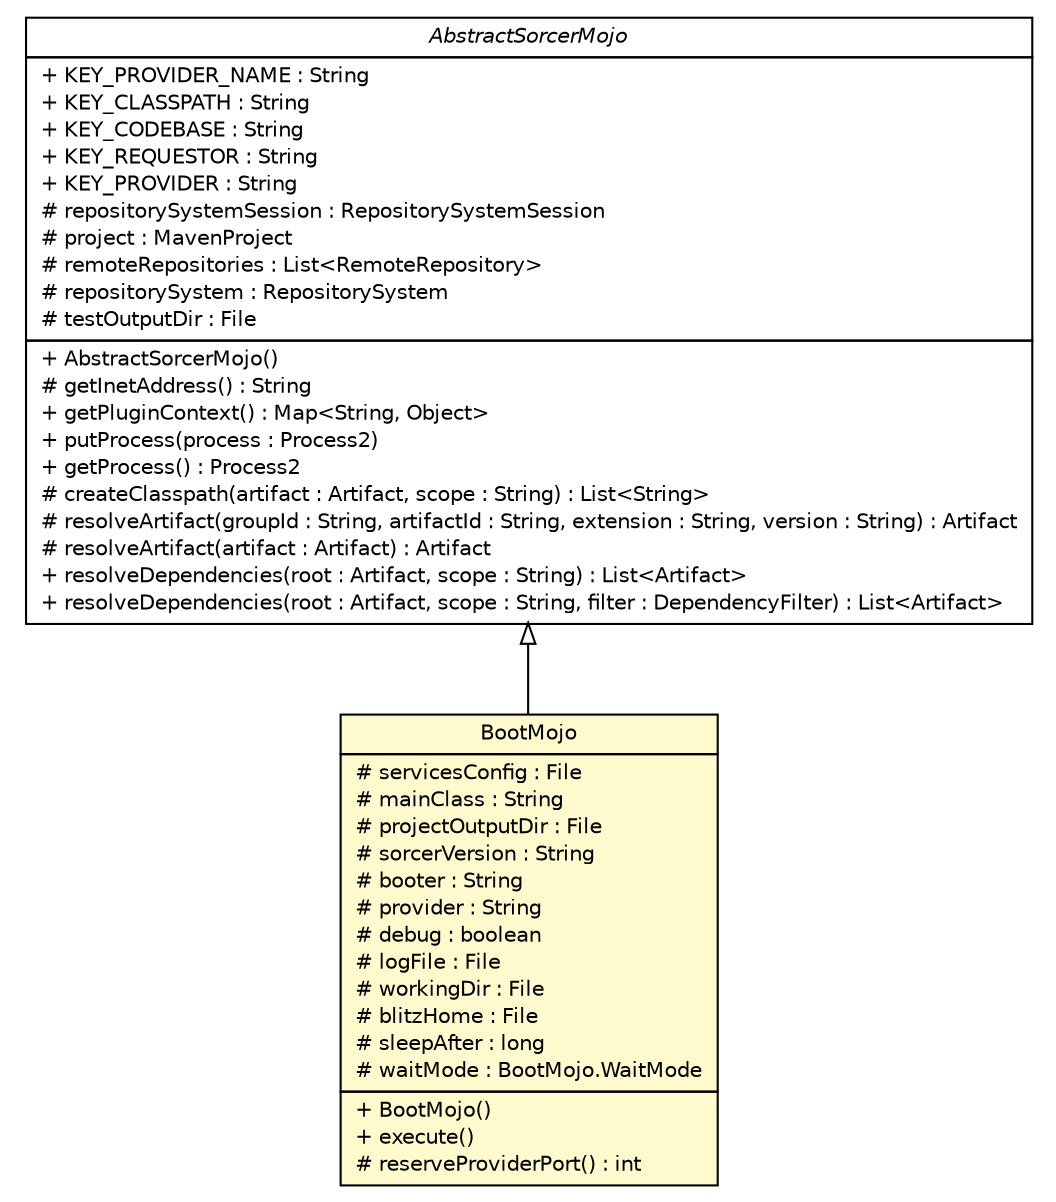 #!/usr/local/bin/dot
#
# Class diagram 
# Generated by UMLGraph version R5_6 (http://www.umlgraph.org/)
#

digraph G {
	edge [fontname="Helvetica",fontsize=10,labelfontname="Helvetica",labelfontsize=10];
	node [fontname="Helvetica",fontsize=10,shape=plaintext];
	nodesep=0.25;
	ranksep=0.5;
	// sorcer.maven.plugin.AbstractSorcerMojo
	c71890 [label=<<table title="sorcer.maven.plugin.AbstractSorcerMojo" border="0" cellborder="1" cellspacing="0" cellpadding="2" port="p" href="./AbstractSorcerMojo.html">
		<tr><td><table border="0" cellspacing="0" cellpadding="1">
<tr><td align="center" balign="center"><font face="Helvetica-Oblique"> AbstractSorcerMojo </font></td></tr>
		</table></td></tr>
		<tr><td><table border="0" cellspacing="0" cellpadding="1">
<tr><td align="left" balign="left"> + KEY_PROVIDER_NAME : String </td></tr>
<tr><td align="left" balign="left"> + KEY_CLASSPATH : String </td></tr>
<tr><td align="left" balign="left"> + KEY_CODEBASE : String </td></tr>
<tr><td align="left" balign="left"> + KEY_REQUESTOR : String </td></tr>
<tr><td align="left" balign="left"> + KEY_PROVIDER : String </td></tr>
<tr><td align="left" balign="left"> # repositorySystemSession : RepositorySystemSession </td></tr>
<tr><td align="left" balign="left"> # project : MavenProject </td></tr>
<tr><td align="left" balign="left"> # remoteRepositories : List&lt;RemoteRepository&gt; </td></tr>
<tr><td align="left" balign="left"> # repositorySystem : RepositorySystem </td></tr>
<tr><td align="left" balign="left"> # testOutputDir : File </td></tr>
		</table></td></tr>
		<tr><td><table border="0" cellspacing="0" cellpadding="1">
<tr><td align="left" balign="left"> + AbstractSorcerMojo() </td></tr>
<tr><td align="left" balign="left"> # getInetAddress() : String </td></tr>
<tr><td align="left" balign="left"> + getPluginContext() : Map&lt;String, Object&gt; </td></tr>
<tr><td align="left" balign="left"> + putProcess(process : Process2) </td></tr>
<tr><td align="left" balign="left"> + getProcess() : Process2 </td></tr>
<tr><td align="left" balign="left"> # createClasspath(artifact : Artifact, scope : String) : List&lt;String&gt; </td></tr>
<tr><td align="left" balign="left"> # resolveArtifact(groupId : String, artifactId : String, extension : String, version : String) : Artifact </td></tr>
<tr><td align="left" balign="left"> # resolveArtifact(artifact : Artifact) : Artifact </td></tr>
<tr><td align="left" balign="left"> + resolveDependencies(root : Artifact, scope : String) : List&lt;Artifact&gt; </td></tr>
<tr><td align="left" balign="left"> + resolveDependencies(root : Artifact, scope : String, filter : DependencyFilter) : List&lt;Artifact&gt; </td></tr>
		</table></td></tr>
		</table>>, URL="./AbstractSorcerMojo.html", fontname="Helvetica", fontcolor="black", fontsize=10.0];
	// sorcer.maven.plugin.BootMojo
	c71893 [label=<<table title="sorcer.maven.plugin.BootMojo" border="0" cellborder="1" cellspacing="0" cellpadding="2" port="p" bgcolor="lemonChiffon" href="./BootMojo.html">
		<tr><td><table border="0" cellspacing="0" cellpadding="1">
<tr><td align="center" balign="center"> BootMojo </td></tr>
		</table></td></tr>
		<tr><td><table border="0" cellspacing="0" cellpadding="1">
<tr><td align="left" balign="left"> # servicesConfig : File </td></tr>
<tr><td align="left" balign="left"> # mainClass : String </td></tr>
<tr><td align="left" balign="left"> # projectOutputDir : File </td></tr>
<tr><td align="left" balign="left"> # sorcerVersion : String </td></tr>
<tr><td align="left" balign="left"> # booter : String </td></tr>
<tr><td align="left" balign="left"> # provider : String </td></tr>
<tr><td align="left" balign="left"> # debug : boolean </td></tr>
<tr><td align="left" balign="left"> # logFile : File </td></tr>
<tr><td align="left" balign="left"> # workingDir : File </td></tr>
<tr><td align="left" balign="left"> # blitzHome : File </td></tr>
<tr><td align="left" balign="left"> # sleepAfter : long </td></tr>
<tr><td align="left" balign="left"> # waitMode : BootMojo.WaitMode </td></tr>
		</table></td></tr>
		<tr><td><table border="0" cellspacing="0" cellpadding="1">
<tr><td align="left" balign="left"> + BootMojo() </td></tr>
<tr><td align="left" balign="left"> + execute() </td></tr>
<tr><td align="left" balign="left"> # reserveProviderPort() : int </td></tr>
		</table></td></tr>
		</table>>, URL="./BootMojo.html", fontname="Helvetica", fontcolor="black", fontsize=10.0];
	//sorcer.maven.plugin.BootMojo extends sorcer.maven.plugin.AbstractSorcerMojo
	c71890:p -> c71893:p [dir=back,arrowtail=empty];
}

